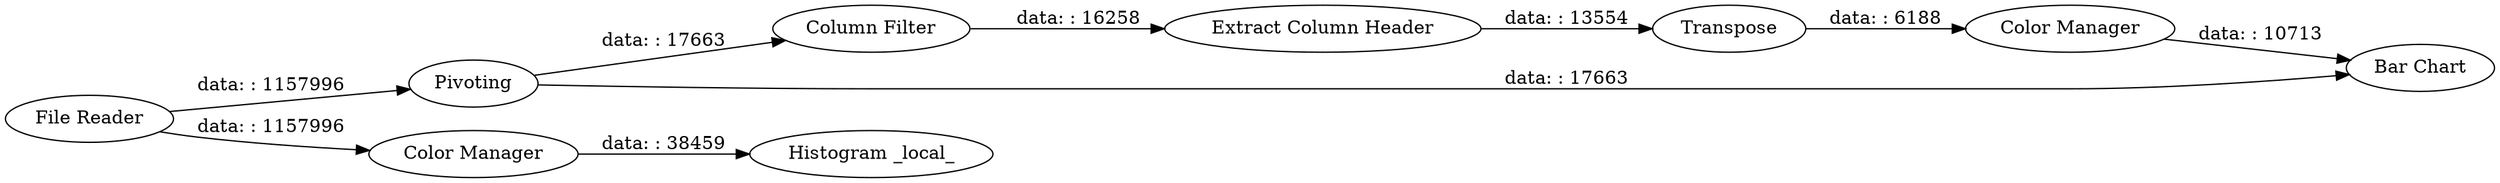 digraph {
	"-7593067955008603921_6" [label="File Reader"]
	"-7593067955008603921_28" [label="Color Manager"]
	"-7593067955008603921_26" [label=Transpose]
	"-7593067955008603921_18" [label=Pivoting]
	"-7593067955008603921_7" [label="Color Manager"]
	"-7593067955008603921_27" [label="Column Filter"]
	"-7593067955008603921_20" [label="Bar Chart"]
	"-7593067955008603921_25" [label="Extract Column Header"]
	"-7593067955008603921_9" [label="Histogram _local_"]
	"-7593067955008603921_18" -> "-7593067955008603921_27" [label="data: : 17663"]
	"-7593067955008603921_27" -> "-7593067955008603921_25" [label="data: : 16258"]
	"-7593067955008603921_6" -> "-7593067955008603921_7" [label="data: : 1157996"]
	"-7593067955008603921_25" -> "-7593067955008603921_26" [label="data: : 13554"]
	"-7593067955008603921_6" -> "-7593067955008603921_18" [label="data: : 1157996"]
	"-7593067955008603921_28" -> "-7593067955008603921_20" [label="data: : 10713"]
	"-7593067955008603921_26" -> "-7593067955008603921_28" [label="data: : 6188"]
	"-7593067955008603921_18" -> "-7593067955008603921_20" [label="data: : 17663"]
	"-7593067955008603921_7" -> "-7593067955008603921_9" [label="data: : 38459"]
	rankdir=LR
}
